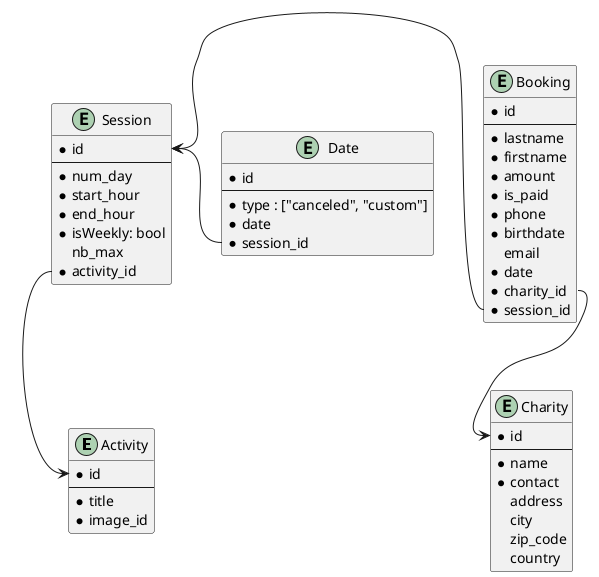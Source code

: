 @startuml database
  entity Activity {
    * id
    --
    * title
    * image_id
  }

  entity Session {
    * id
    --
    * num_day
    * start_hour
    * end_hour
    * isWeekly: bool
    nb_max
    * activity_id
  }

  entity Booking {
    * id
    --
    * lastname
    * firstname
    * amount
    * is_paid
    * phone
    * birthdate
    email
    * date
    * charity_id
    * session_id
  }

  entity Date {
    * id
    --
    * type : ["canceled", "custom"]
    * date
    * session_id
  }

  entity Charity {
    * id
    --
    * name
    * contact
    address
    city
    zip_code
    country
  }


  Activity::id <-up- Session::activity_id
  Session::id <-right- Booking::session_id
  Session::id <-right- Date::session_id
  Charity::id <-up- Booking::charity_id
@enduml